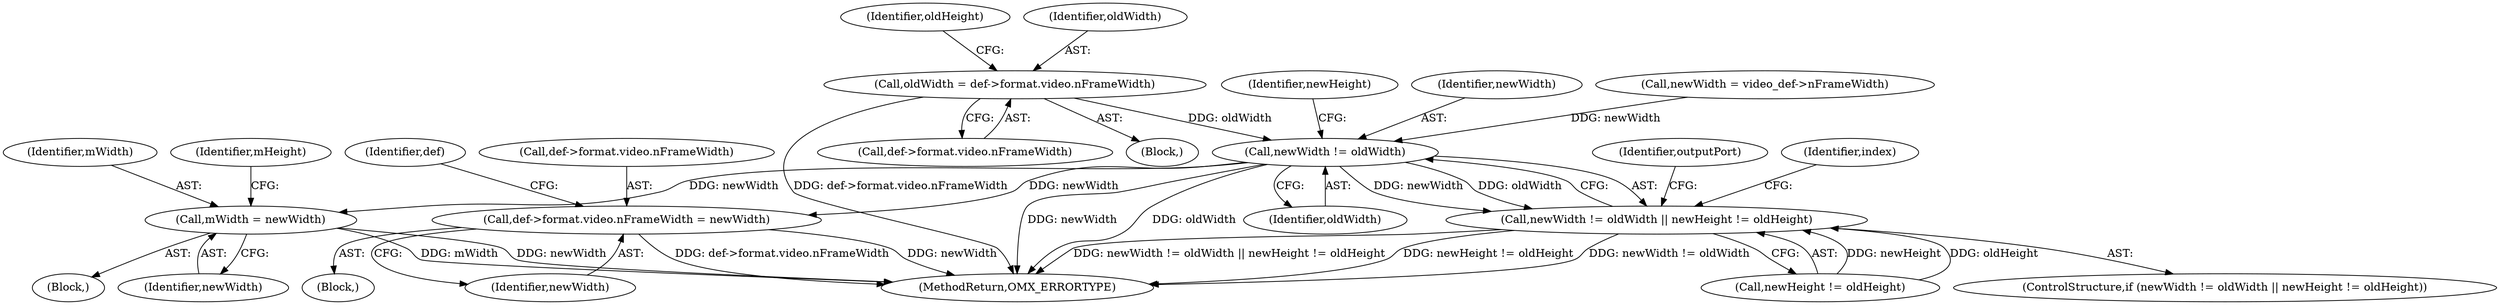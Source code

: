 digraph "0_Android_295c883fe3105b19bcd0f9e07d54c6b589fc5bff_40@pointer" {
"1000307" [label="(Call,oldWidth = def->format.video.nFrameWidth)"];
"1000340" [label="(Call,newWidth != oldWidth)"];
"1000339" [label="(Call,newWidth != oldWidth || newHeight != oldHeight)"];
"1000358" [label="(Call,mWidth = newWidth)"];
"1000376" [label="(Call,def->format.video.nFrameWidth = newWidth)"];
"1000339" [label="(Call,newWidth != oldWidth || newHeight != oldHeight)"];
"1000344" [label="(Identifier,newHeight)"];
"1000341" [label="(Identifier,newWidth)"];
"1000384" [label="(Identifier,newWidth)"];
"1000273" [label="(Block,)"];
"1000403" [label="(MethodReturn,OMX_ERRORTYPE)"];
"1000342" [label="(Identifier,oldWidth)"];
"1000389" [label="(Identifier,def)"];
"1000338" [label="(ControlStructure,if (newWidth != oldWidth || newHeight != oldHeight))"];
"1000318" [label="(Identifier,oldHeight)"];
"1000340" [label="(Call,newWidth != oldWidth)"];
"1000376" [label="(Call,def->format.video.nFrameWidth = newWidth)"];
"1000307" [label="(Call,oldWidth = def->format.video.nFrameWidth)"];
"1000357" [label="(Block,)"];
"1000358" [label="(Call,mWidth = newWidth)"];
"1000359" [label="(Identifier,mWidth)"];
"1000309" [label="(Call,def->format.video.nFrameWidth)"];
"1000349" [label="(Identifier,outputPort)"];
"1000377" [label="(Call,def->format.video.nFrameWidth)"];
"1000375" [label="(Block,)"];
"1000362" [label="(Identifier,mHeight)"];
"1000343" [label="(Call,newHeight != oldHeight)"];
"1000308" [label="(Identifier,oldWidth)"];
"1000360" [label="(Identifier,newWidth)"];
"1000327" [label="(Call,newWidth = video_def->nFrameWidth)"];
"1000396" [label="(Identifier,index)"];
"1000307" -> "1000273"  [label="AST: "];
"1000307" -> "1000309"  [label="CFG: "];
"1000308" -> "1000307"  [label="AST: "];
"1000309" -> "1000307"  [label="AST: "];
"1000318" -> "1000307"  [label="CFG: "];
"1000307" -> "1000403"  [label="DDG: def->format.video.nFrameWidth"];
"1000307" -> "1000340"  [label="DDG: oldWidth"];
"1000340" -> "1000339"  [label="AST: "];
"1000340" -> "1000342"  [label="CFG: "];
"1000341" -> "1000340"  [label="AST: "];
"1000342" -> "1000340"  [label="AST: "];
"1000344" -> "1000340"  [label="CFG: "];
"1000339" -> "1000340"  [label="CFG: "];
"1000340" -> "1000403"  [label="DDG: oldWidth"];
"1000340" -> "1000403"  [label="DDG: newWidth"];
"1000340" -> "1000339"  [label="DDG: newWidth"];
"1000340" -> "1000339"  [label="DDG: oldWidth"];
"1000327" -> "1000340"  [label="DDG: newWidth"];
"1000340" -> "1000358"  [label="DDG: newWidth"];
"1000340" -> "1000376"  [label="DDG: newWidth"];
"1000339" -> "1000338"  [label="AST: "];
"1000339" -> "1000343"  [label="CFG: "];
"1000343" -> "1000339"  [label="AST: "];
"1000349" -> "1000339"  [label="CFG: "];
"1000396" -> "1000339"  [label="CFG: "];
"1000339" -> "1000403"  [label="DDG: newWidth != oldWidth || newHeight != oldHeight"];
"1000339" -> "1000403"  [label="DDG: newHeight != oldHeight"];
"1000339" -> "1000403"  [label="DDG: newWidth != oldWidth"];
"1000343" -> "1000339"  [label="DDG: newHeight"];
"1000343" -> "1000339"  [label="DDG: oldHeight"];
"1000358" -> "1000357"  [label="AST: "];
"1000358" -> "1000360"  [label="CFG: "];
"1000359" -> "1000358"  [label="AST: "];
"1000360" -> "1000358"  [label="AST: "];
"1000362" -> "1000358"  [label="CFG: "];
"1000358" -> "1000403"  [label="DDG: newWidth"];
"1000358" -> "1000403"  [label="DDG: mWidth"];
"1000376" -> "1000375"  [label="AST: "];
"1000376" -> "1000384"  [label="CFG: "];
"1000377" -> "1000376"  [label="AST: "];
"1000384" -> "1000376"  [label="AST: "];
"1000389" -> "1000376"  [label="CFG: "];
"1000376" -> "1000403"  [label="DDG: def->format.video.nFrameWidth"];
"1000376" -> "1000403"  [label="DDG: newWidth"];
}
